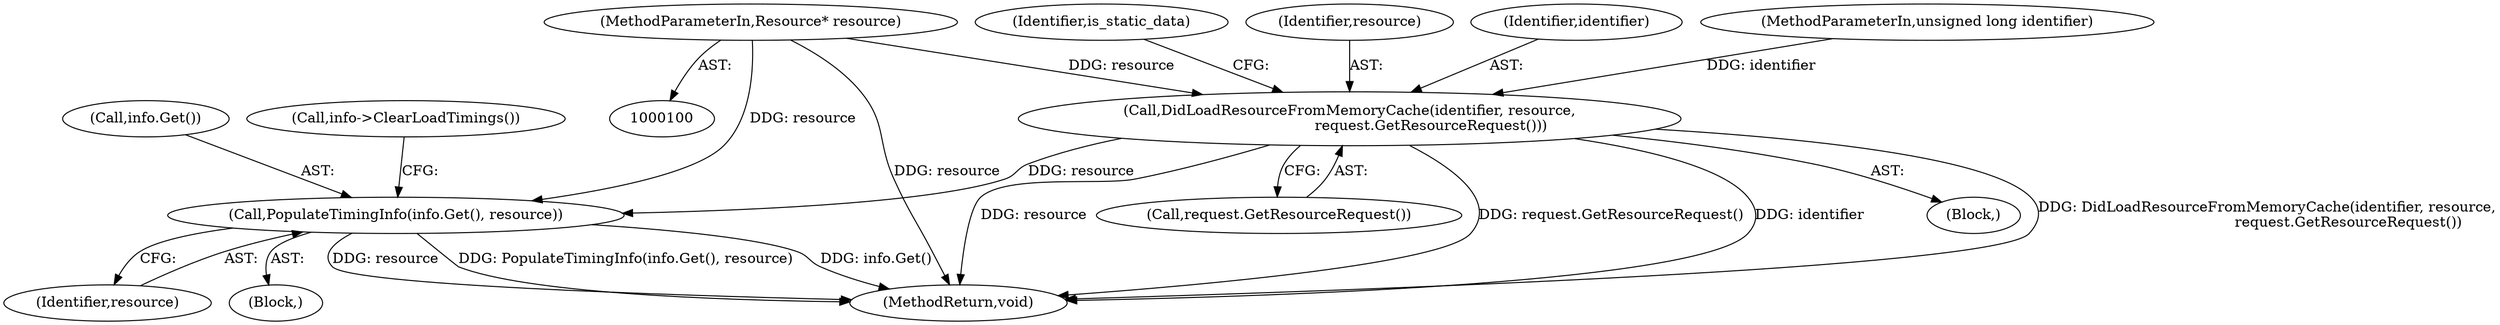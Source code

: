 digraph "0_Chrome_4fdb2b3ebb31e39852fb1bc20fcdf3b5e4de382e_3@pointer" {
"1000102" [label="(MethodParameterIn,Resource* resource)"];
"1000120" [label="(Call,DidLoadResourceFromMemoryCache(identifier, resource,\n                                    request.GetResourceRequest()))"];
"1000152" [label="(Call,PopulateTimingInfo(info.Get(), resource))"];
"1000102" [label="(MethodParameterIn,Resource* resource)"];
"1000153" [label="(Call,info.Get())"];
"1000152" [label="(Call,PopulateTimingInfo(info.Get(), resource))"];
"1000125" [label="(Identifier,is_static_data)"];
"1000154" [label="(Identifier,resource)"];
"1000155" [label="(Call,info->ClearLoadTimings())"];
"1000122" [label="(Identifier,resource)"];
"1000119" [label="(Block,)"];
"1000174" [label="(MethodReturn,void)"];
"1000121" [label="(Identifier,identifier)"];
"1000120" [label="(Call,DidLoadResourceFromMemoryCache(identifier, resource,\n                                    request.GetResourceRequest()))"];
"1000101" [label="(MethodParameterIn,unsigned long identifier)"];
"1000138" [label="(Block,)"];
"1000123" [label="(Call,request.GetResourceRequest())"];
"1000102" -> "1000100"  [label="AST: "];
"1000102" -> "1000174"  [label="DDG: resource"];
"1000102" -> "1000120"  [label="DDG: resource"];
"1000102" -> "1000152"  [label="DDG: resource"];
"1000120" -> "1000119"  [label="AST: "];
"1000120" -> "1000123"  [label="CFG: "];
"1000121" -> "1000120"  [label="AST: "];
"1000122" -> "1000120"  [label="AST: "];
"1000123" -> "1000120"  [label="AST: "];
"1000125" -> "1000120"  [label="CFG: "];
"1000120" -> "1000174"  [label="DDG: request.GetResourceRequest()"];
"1000120" -> "1000174"  [label="DDG: identifier"];
"1000120" -> "1000174"  [label="DDG: DidLoadResourceFromMemoryCache(identifier, resource,\n                                    request.GetResourceRequest())"];
"1000120" -> "1000174"  [label="DDG: resource"];
"1000101" -> "1000120"  [label="DDG: identifier"];
"1000120" -> "1000152"  [label="DDG: resource"];
"1000152" -> "1000138"  [label="AST: "];
"1000152" -> "1000154"  [label="CFG: "];
"1000153" -> "1000152"  [label="AST: "];
"1000154" -> "1000152"  [label="AST: "];
"1000155" -> "1000152"  [label="CFG: "];
"1000152" -> "1000174"  [label="DDG: info.Get()"];
"1000152" -> "1000174"  [label="DDG: resource"];
"1000152" -> "1000174"  [label="DDG: PopulateTimingInfo(info.Get(), resource)"];
}
